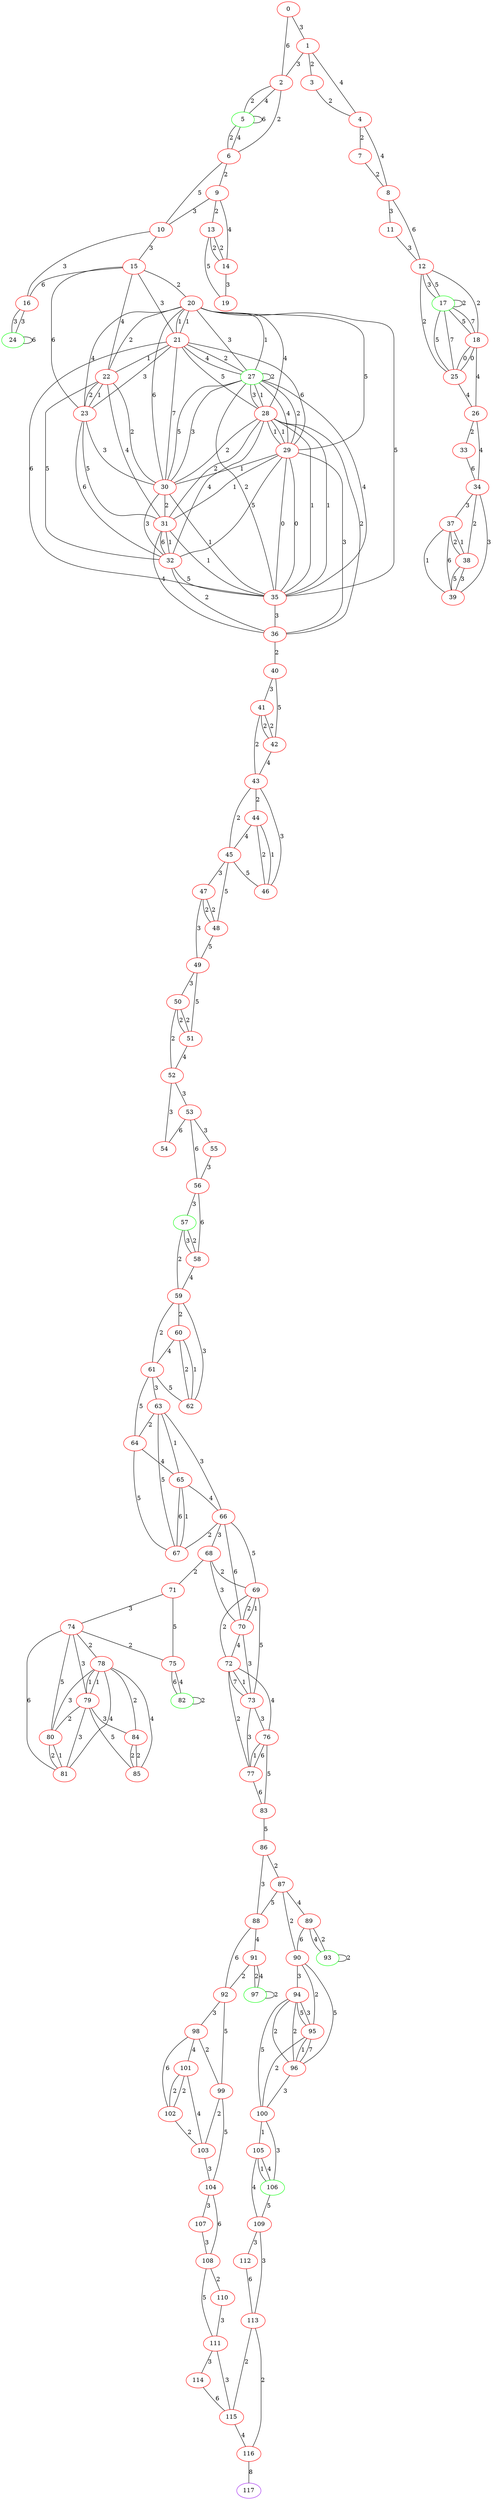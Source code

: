 graph "" {
0 [color=red, weight=1];
1 [color=red, weight=1];
2 [color=red, weight=1];
3 [color=red, weight=1];
4 [color=red, weight=1];
5 [color=green, weight=2];
6 [color=red, weight=1];
7 [color=red, weight=1];
8 [color=red, weight=1];
9 [color=red, weight=1];
10 [color=red, weight=1];
11 [color=red, weight=1];
12 [color=red, weight=1];
13 [color=red, weight=1];
14 [color=red, weight=1];
15 [color=red, weight=1];
16 [color=red, weight=1];
17 [color=green, weight=2];
18 [color=red, weight=1];
19 [color=red, weight=1];
20 [color=red, weight=1];
21 [color=red, weight=1];
22 [color=red, weight=1];
23 [color=red, weight=1];
24 [color=green, weight=2];
25 [color=red, weight=1];
26 [color=red, weight=1];
27 [color=green, weight=2];
28 [color=red, weight=1];
29 [color=red, weight=1];
30 [color=red, weight=1];
31 [color=red, weight=1];
32 [color=red, weight=1];
33 [color=red, weight=1];
34 [color=red, weight=1];
35 [color=red, weight=1];
36 [color=red, weight=1];
37 [color=red, weight=1];
38 [color=red, weight=1];
39 [color=red, weight=1];
40 [color=red, weight=1];
41 [color=red, weight=1];
42 [color=red, weight=1];
43 [color=red, weight=1];
44 [color=red, weight=1];
45 [color=red, weight=1];
46 [color=red, weight=1];
47 [color=red, weight=1];
48 [color=red, weight=1];
49 [color=red, weight=1];
50 [color=red, weight=1];
51 [color=red, weight=1];
52 [color=red, weight=1];
53 [color=red, weight=1];
54 [color=red, weight=1];
55 [color=red, weight=1];
56 [color=red, weight=1];
57 [color=green, weight=2];
58 [color=red, weight=1];
59 [color=red, weight=1];
60 [color=red, weight=1];
61 [color=red, weight=1];
62 [color=red, weight=1];
63 [color=red, weight=1];
64 [color=red, weight=1];
65 [color=red, weight=1];
66 [color=red, weight=1];
67 [color=red, weight=1];
68 [color=red, weight=1];
69 [color=red, weight=1];
70 [color=red, weight=1];
71 [color=red, weight=1];
72 [color=red, weight=1];
73 [color=red, weight=1];
74 [color=red, weight=1];
75 [color=red, weight=1];
76 [color=red, weight=1];
77 [color=red, weight=1];
78 [color=red, weight=1];
79 [color=red, weight=1];
80 [color=red, weight=1];
81 [color=red, weight=1];
82 [color=green, weight=2];
83 [color=red, weight=1];
84 [color=red, weight=1];
85 [color=red, weight=1];
86 [color=red, weight=1];
87 [color=red, weight=1];
88 [color=red, weight=1];
89 [color=red, weight=1];
90 [color=red, weight=1];
91 [color=red, weight=1];
92 [color=red, weight=1];
93 [color=green, weight=2];
94 [color=red, weight=1];
95 [color=red, weight=1];
96 [color=red, weight=1];
97 [color=green, weight=2];
98 [color=red, weight=1];
99 [color=red, weight=1];
100 [color=red, weight=1];
101 [color=red, weight=1];
102 [color=red, weight=1];
103 [color=red, weight=1];
104 [color=red, weight=1];
105 [color=red, weight=1];
106 [color=green, weight=2];
107 [color=red, weight=1];
108 [color=red, weight=1];
109 [color=red, weight=1];
110 [color=red, weight=1];
111 [color=red, weight=1];
112 [color=red, weight=1];
113 [color=red, weight=1];
114 [color=red, weight=1];
115 [color=red, weight=1];
116 [color=red, weight=1];
117 [color=purple, weight=4];
0 -- 1  [key=0, label=3];
0 -- 2  [key=0, label=6];
1 -- 2  [key=0, label=3];
1 -- 3  [key=0, label=2];
1 -- 4  [key=0, label=4];
2 -- 5  [key=0, label=2];
2 -- 5  [key=1, label=4];
2 -- 6  [key=0, label=2];
3 -- 4  [key=0, label=2];
4 -- 8  [key=0, label=4];
4 -- 7  [key=0, label=2];
5 -- 5  [key=0, label=6];
5 -- 6  [key=0, label=4];
5 -- 6  [key=1, label=2];
6 -- 9  [key=0, label=2];
6 -- 10  [key=0, label=5];
7 -- 8  [key=0, label=2];
8 -- 12  [key=0, label=6];
8 -- 11  [key=0, label=3];
9 -- 10  [key=0, label=3];
9 -- 13  [key=0, label=2];
9 -- 14  [key=0, label=4];
10 -- 16  [key=0, label=3];
10 -- 15  [key=0, label=3];
11 -- 12  [key=0, label=3];
12 -- 17  [key=0, label=3];
12 -- 17  [key=1, label=5];
12 -- 18  [key=0, label=2];
12 -- 25  [key=0, label=2];
13 -- 19  [key=0, label=5];
13 -- 14  [key=0, label=2];
13 -- 14  [key=1, label=2];
14 -- 19  [key=0, label=3];
15 -- 16  [key=0, label=6];
15 -- 20  [key=0, label=2];
15 -- 21  [key=0, label=3];
15 -- 22  [key=0, label=4];
15 -- 23  [key=0, label=6];
16 -- 24  [key=0, label=3];
16 -- 24  [key=1, label=3];
17 -- 17  [key=0, label=2];
17 -- 18  [key=0, label=5];
17 -- 18  [key=1, label=7];
17 -- 25  [key=0, label=5];
17 -- 25  [key=1, label=7];
18 -- 25  [key=0, label=0];
18 -- 25  [key=1, label=0];
18 -- 26  [key=0, label=4];
20 -- 35  [key=0, label=5];
20 -- 21  [key=0, label=1];
20 -- 21  [key=1, label=1];
20 -- 22  [key=0, label=2];
20 -- 23  [key=0, label=4];
20 -- 27  [key=0, label=1];
20 -- 27  [key=1, label=3];
20 -- 28  [key=0, label=4];
20 -- 29  [key=0, label=5];
20 -- 30  [key=0, label=6];
21 -- 35  [key=0, label=6];
21 -- 22  [key=0, label=1];
21 -- 23  [key=0, label=3];
21 -- 27  [key=0, label=2];
21 -- 27  [key=1, label=4];
21 -- 28  [key=0, label=5];
21 -- 29  [key=0, label=6];
21 -- 30  [key=0, label=7];
22 -- 32  [key=0, label=5];
22 -- 23  [key=0, label=2];
22 -- 23  [key=1, label=1];
22 -- 30  [key=0, label=2];
22 -- 31  [key=0, label=4];
23 -- 32  [key=0, label=6];
23 -- 30  [key=0, label=3];
23 -- 31  [key=0, label=5];
24 -- 24  [key=0, label=6];
25 -- 26  [key=0, label=4];
26 -- 33  [key=0, label=2];
26 -- 34  [key=0, label=4];
27 -- 35  [key=0, label=4];
27 -- 35  [key=1, label=2];
27 -- 27  [key=0, label=2];
27 -- 28  [key=0, label=3];
27 -- 28  [key=1, label=1];
27 -- 29  [key=0, label=4];
27 -- 29  [key=1, label=2];
27 -- 30  [key=0, label=5];
27 -- 30  [key=1, label=3];
28 -- 32  [key=0, label=4];
28 -- 35  [key=0, label=1];
28 -- 35  [key=1, label=1];
28 -- 36  [key=0, label=2];
28 -- 29  [key=0, label=1];
28 -- 29  [key=1, label=1];
28 -- 30  [key=0, label=2];
28 -- 31  [key=0, label=2];
29 -- 32  [key=0, label=5];
29 -- 35  [key=0, label=0];
29 -- 35  [key=1, label=0];
29 -- 36  [key=0, label=3];
29 -- 30  [key=0, label=1];
29 -- 31  [key=0, label=1];
30 -- 32  [key=0, label=3];
30 -- 35  [key=0, label=1];
30 -- 31  [key=0, label=2];
31 -- 32  [key=0, label=6];
31 -- 32  [key=1, label=1];
31 -- 35  [key=0, label=1];
31 -- 36  [key=0, label=4];
32 -- 35  [key=0, label=5];
32 -- 36  [key=0, label=2];
33 -- 34  [key=0, label=6];
34 -- 37  [key=0, label=3];
34 -- 38  [key=0, label=2];
34 -- 39  [key=0, label=3];
35 -- 36  [key=0, label=3];
36 -- 40  [key=0, label=2];
37 -- 38  [key=0, label=2];
37 -- 38  [key=1, label=1];
37 -- 39  [key=0, label=1];
37 -- 39  [key=1, label=6];
38 -- 39  [key=0, label=3];
38 -- 39  [key=1, label=5];
40 -- 41  [key=0, label=3];
40 -- 42  [key=0, label=5];
41 -- 42  [key=0, label=2];
41 -- 42  [key=1, label=2];
41 -- 43  [key=0, label=2];
42 -- 43  [key=0, label=4];
43 -- 44  [key=0, label=2];
43 -- 45  [key=0, label=2];
43 -- 46  [key=0, label=3];
44 -- 45  [key=0, label=4];
44 -- 46  [key=0, label=2];
44 -- 46  [key=1, label=1];
45 -- 48  [key=0, label=5];
45 -- 46  [key=0, label=5];
45 -- 47  [key=0, label=3];
47 -- 48  [key=0, label=2];
47 -- 48  [key=1, label=2];
47 -- 49  [key=0, label=3];
48 -- 49  [key=0, label=5];
49 -- 50  [key=0, label=3];
49 -- 51  [key=0, label=5];
50 -- 51  [key=0, label=2];
50 -- 51  [key=1, label=2];
50 -- 52  [key=0, label=2];
51 -- 52  [key=0, label=4];
52 -- 53  [key=0, label=3];
52 -- 54  [key=0, label=3];
53 -- 56  [key=0, label=6];
53 -- 54  [key=0, label=6];
53 -- 55  [key=0, label=3];
55 -- 56  [key=0, label=3];
56 -- 57  [key=0, label=3];
56 -- 58  [key=0, label=6];
57 -- 58  [key=0, label=2];
57 -- 58  [key=1, label=3];
57 -- 59  [key=0, label=2];
58 -- 59  [key=0, label=4];
59 -- 60  [key=0, label=2];
59 -- 61  [key=0, label=2];
59 -- 62  [key=0, label=3];
60 -- 61  [key=0, label=4];
60 -- 62  [key=0, label=2];
60 -- 62  [key=1, label=1];
61 -- 64  [key=0, label=5];
61 -- 62  [key=0, label=5];
61 -- 63  [key=0, label=3];
63 -- 64  [key=0, label=2];
63 -- 65  [key=0, label=1];
63 -- 66  [key=0, label=3];
63 -- 67  [key=0, label=5];
64 -- 65  [key=0, label=4];
64 -- 67  [key=0, label=5];
65 -- 66  [key=0, label=4];
65 -- 67  [key=0, label=1];
65 -- 67  [key=1, label=6];
66 -- 67  [key=0, label=2];
66 -- 68  [key=0, label=3];
66 -- 69  [key=0, label=5];
66 -- 70  [key=0, label=6];
68 -- 69  [key=0, label=2];
68 -- 70  [key=0, label=3];
68 -- 71  [key=0, label=2];
69 -- 72  [key=0, label=2];
69 -- 73  [key=0, label=5];
69 -- 70  [key=0, label=1];
69 -- 70  [key=1, label=2];
70 -- 72  [key=0, label=4];
70 -- 73  [key=0, label=3];
71 -- 74  [key=0, label=3];
71 -- 75  [key=0, label=5];
72 -- 73  [key=0, label=1];
72 -- 73  [key=1, label=7];
72 -- 76  [key=0, label=4];
72 -- 77  [key=0, label=2];
73 -- 76  [key=0, label=3];
73 -- 77  [key=0, label=3];
74 -- 75  [key=0, label=2];
74 -- 78  [key=0, label=2];
74 -- 79  [key=0, label=3];
74 -- 80  [key=0, label=5];
74 -- 81  [key=0, label=6];
75 -- 82  [key=0, label=4];
75 -- 82  [key=1, label=6];
76 -- 83  [key=0, label=5];
76 -- 77  [key=0, label=6];
76 -- 77  [key=1, label=1];
77 -- 83  [key=0, label=6];
78 -- 79  [key=0, label=1];
78 -- 79  [key=1, label=1];
78 -- 80  [key=0, label=3];
78 -- 81  [key=0, label=4];
78 -- 84  [key=0, label=2];
78 -- 85  [key=0, label=4];
79 -- 80  [key=0, label=2];
79 -- 81  [key=0, label=3];
79 -- 84  [key=0, label=3];
79 -- 85  [key=0, label=5];
80 -- 81  [key=0, label=1];
80 -- 81  [key=1, label=2];
82 -- 82  [key=0, label=2];
83 -- 86  [key=0, label=5];
84 -- 85  [key=0, label=2];
84 -- 85  [key=1, label=2];
86 -- 88  [key=0, label=3];
86 -- 87  [key=0, label=2];
87 -- 88  [key=0, label=5];
87 -- 89  [key=0, label=4];
87 -- 90  [key=0, label=2];
88 -- 91  [key=0, label=4];
88 -- 92  [key=0, label=6];
89 -- 90  [key=0, label=6];
89 -- 93  [key=0, label=4];
89 -- 93  [key=1, label=2];
90 -- 96  [key=0, label=5];
90 -- 95  [key=0, label=2];
90 -- 94  [key=0, label=3];
91 -- 97  [key=0, label=2];
91 -- 97  [key=1, label=4];
91 -- 92  [key=0, label=2];
92 -- 99  [key=0, label=5];
92 -- 98  [key=0, label=3];
93 -- 93  [key=0, label=2];
94 -- 96  [key=0, label=2];
94 -- 96  [key=1, label=2];
94 -- 100  [key=0, label=5];
94 -- 95  [key=0, label=5];
94 -- 95  [key=1, label=3];
95 -- 96  [key=0, label=7];
95 -- 96  [key=1, label=1];
95 -- 100  [key=0, label=2];
96 -- 100  [key=0, label=3];
97 -- 97  [key=0, label=2];
98 -- 99  [key=0, label=2];
98 -- 101  [key=0, label=4];
98 -- 102  [key=0, label=6];
99 -- 104  [key=0, label=5];
99 -- 103  [key=0, label=2];
100 -- 105  [key=0, label=1];
100 -- 106  [key=0, label=3];
101 -- 102  [key=0, label=2];
101 -- 102  [key=1, label=2];
101 -- 103  [key=0, label=4];
102 -- 103  [key=0, label=2];
103 -- 104  [key=0, label=3];
104 -- 107  [key=0, label=3];
104 -- 108  [key=0, label=6];
105 -- 106  [key=0, label=4];
105 -- 106  [key=1, label=1];
105 -- 109  [key=0, label=4];
106 -- 109  [key=0, label=5];
107 -- 108  [key=0, label=3];
108 -- 110  [key=0, label=2];
108 -- 111  [key=0, label=5];
109 -- 112  [key=0, label=3];
109 -- 113  [key=0, label=3];
110 -- 111  [key=0, label=3];
111 -- 114  [key=0, label=3];
111 -- 115  [key=0, label=3];
112 -- 113  [key=0, label=6];
113 -- 115  [key=0, label=2];
113 -- 116  [key=0, label=2];
114 -- 115  [key=0, label=6];
115 -- 116  [key=0, label=4];
116 -- 117  [key=0, label=8];
}
